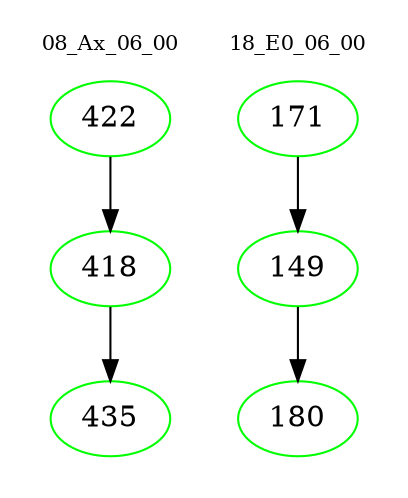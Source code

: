 digraph{
subgraph cluster_0 {
color = white
label = "08_Ax_06_00";
fontsize=10;
T0_422 [label="422", color="green"]
T0_422 -> T0_418 [color="black"]
T0_418 [label="418", color="green"]
T0_418 -> T0_435 [color="black"]
T0_435 [label="435", color="green"]
}
subgraph cluster_1 {
color = white
label = "18_E0_06_00";
fontsize=10;
T1_171 [label="171", color="green"]
T1_171 -> T1_149 [color="black"]
T1_149 [label="149", color="green"]
T1_149 -> T1_180 [color="black"]
T1_180 [label="180", color="green"]
}
}

